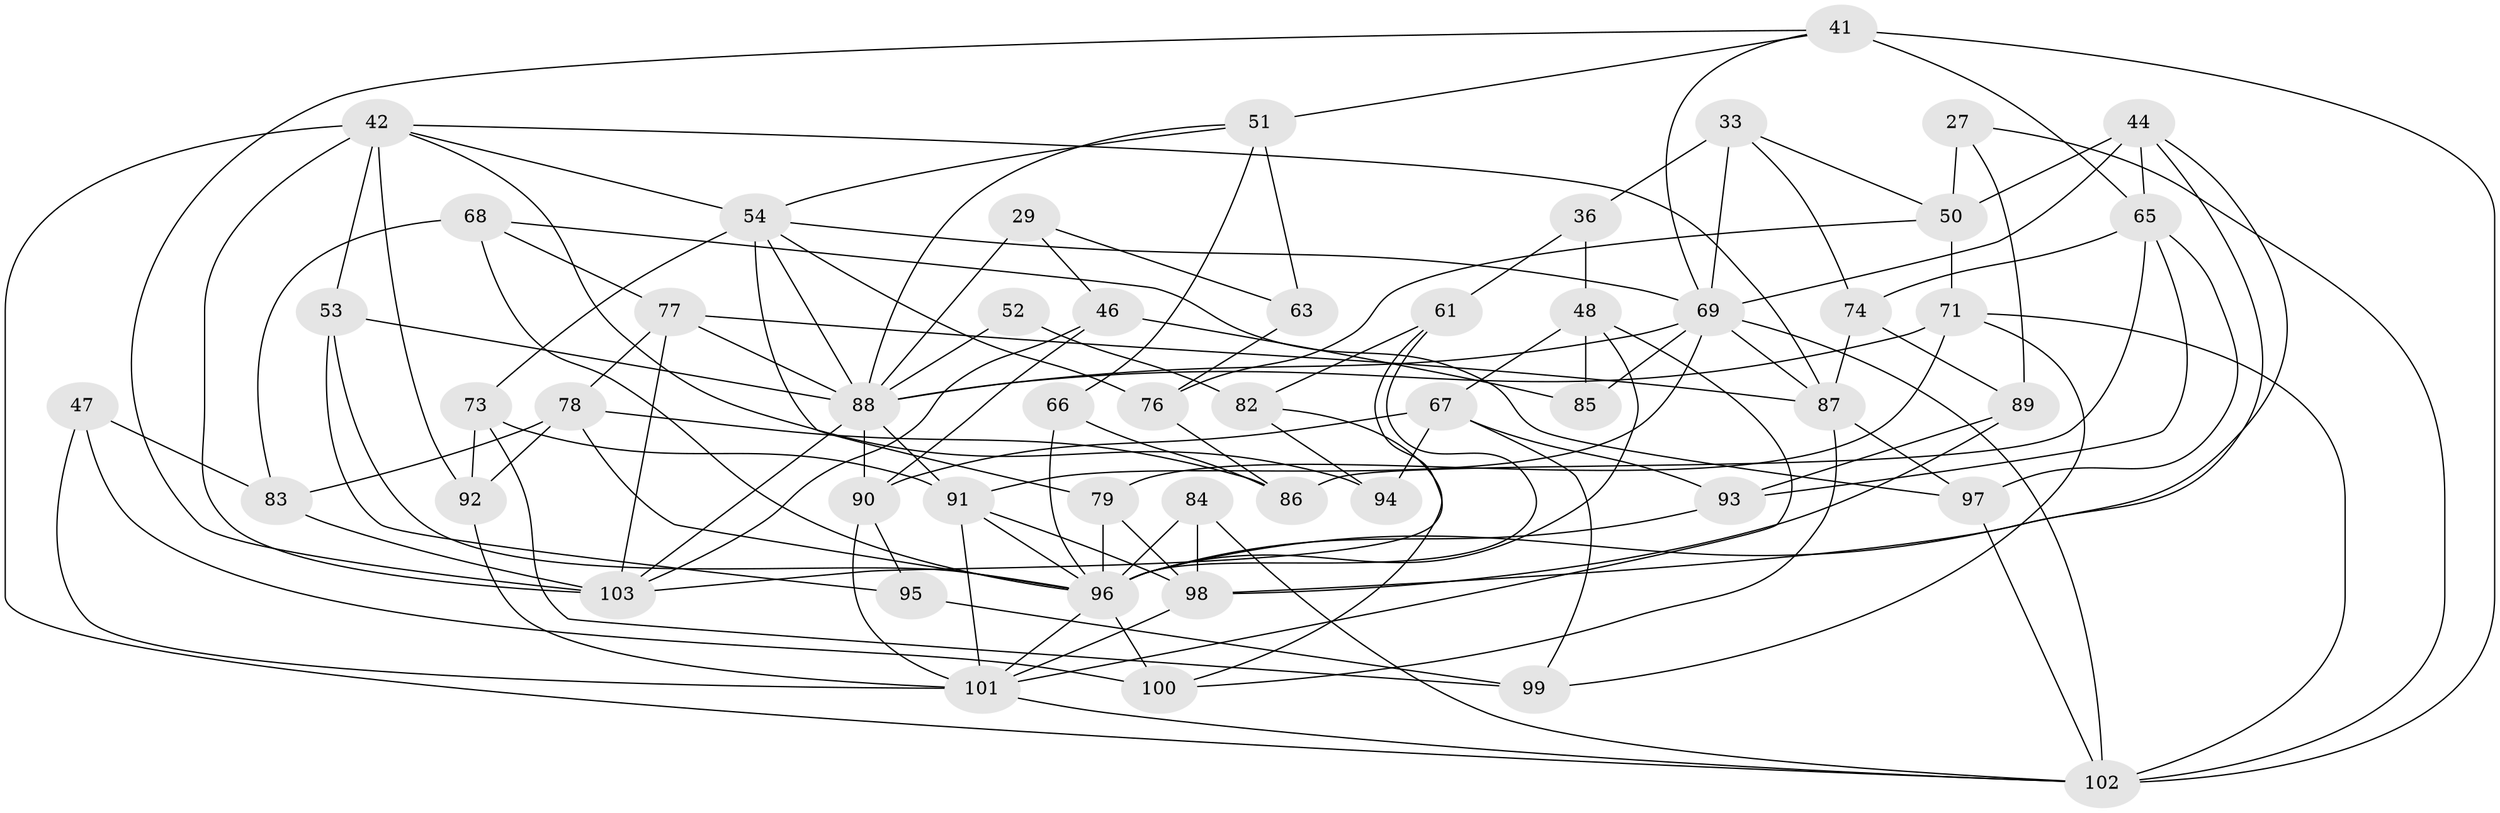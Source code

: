 // original degree distribution, {4: 1.0}
// Generated by graph-tools (version 1.1) at 2025/03/03/04/25 22:03:00]
// undirected, 51 vertices, 124 edges
graph export_dot {
graph [start="1"]
  node [color=gray90,style=filled];
  27;
  29;
  33 [super="+17"];
  36;
  41 [super="+8"];
  42 [super="+10+14+28"];
  44 [super="+34"];
  46;
  47;
  48 [super="+12"];
  50 [super="+26"];
  51 [super="+16"];
  52;
  53 [super="+20"];
  54 [super="+43"];
  61;
  63;
  65 [super="+4+11"];
  66;
  67 [super="+30"];
  68;
  69 [super="+55+18"];
  71 [super="+49"];
  73 [super="+2"];
  74;
  76;
  77 [super="+59"];
  78 [super="+64"];
  79;
  82;
  83;
  84;
  85;
  86;
  87 [super="+56"];
  88 [super="+1+7+23+60"];
  89;
  90 [super="+75"];
  91 [super="+24+62"];
  92 [super="+40"];
  93 [super="+70"];
  94;
  95;
  96 [super="+19+37+22+80"];
  97;
  98 [super="+39"];
  99;
  100 [super="+31"];
  101 [super="+35+81"];
  102 [super="+72"];
  103 [super="+45"];
  27 -- 102;
  27 -- 89;
  27 -- 50 [weight=2];
  29 -- 46;
  29 -- 63;
  29 -- 88 [weight=2];
  33 -- 36 [weight=2];
  33 -- 74;
  33 -- 50;
  33 -- 69 [weight=2];
  36 -- 61;
  36 -- 48;
  41 -- 51;
  41 -- 65 [weight=2];
  41 -- 102;
  41 -- 103;
  41 -- 69;
  42 -- 92 [weight=2];
  42 -- 53 [weight=2];
  42 -- 94;
  42 -- 102 [weight=2];
  42 -- 87;
  42 -- 54;
  42 -- 103;
  44 -- 96;
  44 -- 50;
  44 -- 98;
  44 -- 65;
  44 -- 69 [weight=2];
  46 -- 103;
  46 -- 85;
  46 -- 90;
  47 -- 100 [weight=2];
  47 -- 83;
  47 -- 101;
  48 -- 85 [weight=2];
  48 -- 67;
  48 -- 96;
  48 -- 101;
  50 -- 71;
  50 -- 76;
  51 -- 66;
  51 -- 63 [weight=2];
  51 -- 54;
  51 -- 88;
  52 -- 82;
  52 -- 88 [weight=3];
  53 -- 95 [weight=2];
  53 -- 88;
  53 -- 96;
  54 -- 76;
  54 -- 88;
  54 -- 73 [weight=2];
  54 -- 69;
  54 -- 79;
  61 -- 82;
  61 -- 96;
  61 -- 103;
  63 -- 76;
  65 -- 97;
  65 -- 93 [weight=2];
  65 -- 86;
  65 -- 74;
  66 -- 86;
  66 -- 96 [weight=2];
  67 -- 94 [weight=2];
  67 -- 99;
  67 -- 90;
  67 -- 93;
  68 -- 83;
  68 -- 97;
  68 -- 77;
  68 -- 96;
  69 -- 87;
  69 -- 91 [weight=2];
  69 -- 102;
  69 -- 85;
  69 -- 88;
  71 -- 99;
  71 -- 88;
  71 -- 79;
  71 -- 102 [weight=2];
  73 -- 99;
  73 -- 91 [weight=2];
  73 -- 92;
  74 -- 89;
  74 -- 87;
  76 -- 86;
  77 -- 87 [weight=2];
  77 -- 103 [weight=2];
  77 -- 78 [weight=2];
  77 -- 88;
  78 -- 96;
  78 -- 83;
  78 -- 92;
  78 -- 86;
  79 -- 98;
  79 -- 96;
  82 -- 94;
  82 -- 100;
  83 -- 103;
  84 -- 102;
  84 -- 96 [weight=2];
  84 -- 98;
  87 -- 100 [weight=2];
  87 -- 97;
  88 -- 103;
  88 -- 90;
  88 -- 91;
  89 -- 98;
  89 -- 93;
  90 -- 95;
  90 -- 101 [weight=2];
  91 -- 96;
  91 -- 101;
  91 -- 98;
  92 -- 101 [weight=2];
  93 -- 96 [weight=2];
  95 -- 99;
  96 -- 100;
  96 -- 101;
  97 -- 102;
  98 -- 101;
  101 -- 102;
}
